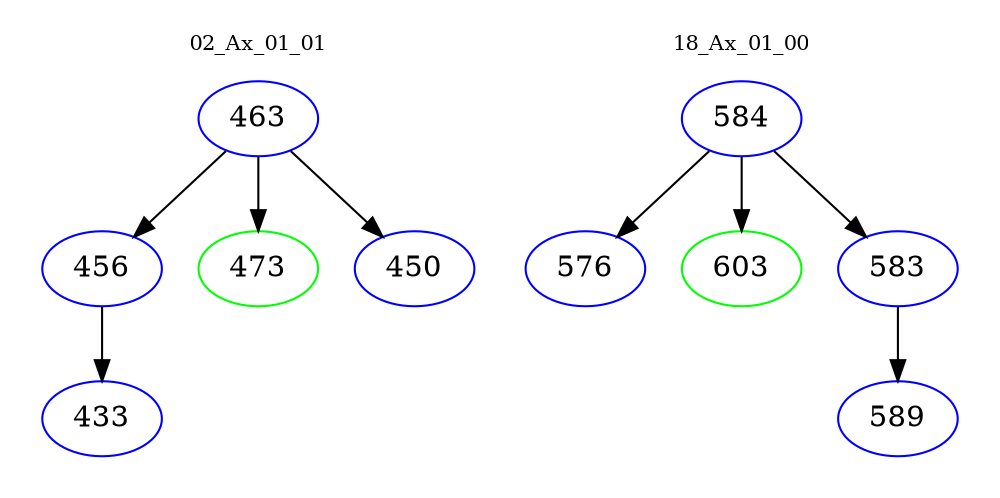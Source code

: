 digraph{
subgraph cluster_0 {
color = white
label = "02_Ax_01_01";
fontsize=10;
T0_463 [label="463", color="blue"]
T0_463 -> T0_456 [color="black"]
T0_456 [label="456", color="blue"]
T0_456 -> T0_433 [color="black"]
T0_433 [label="433", color="blue"]
T0_463 -> T0_473 [color="black"]
T0_473 [label="473", color="green"]
T0_463 -> T0_450 [color="black"]
T0_450 [label="450", color="blue"]
}
subgraph cluster_1 {
color = white
label = "18_Ax_01_00";
fontsize=10;
T1_584 [label="584", color="blue"]
T1_584 -> T1_576 [color="black"]
T1_576 [label="576", color="blue"]
T1_584 -> T1_603 [color="black"]
T1_603 [label="603", color="green"]
T1_584 -> T1_583 [color="black"]
T1_583 [label="583", color="blue"]
T1_583 -> T1_589 [color="black"]
T1_589 [label="589", color="blue"]
}
}
